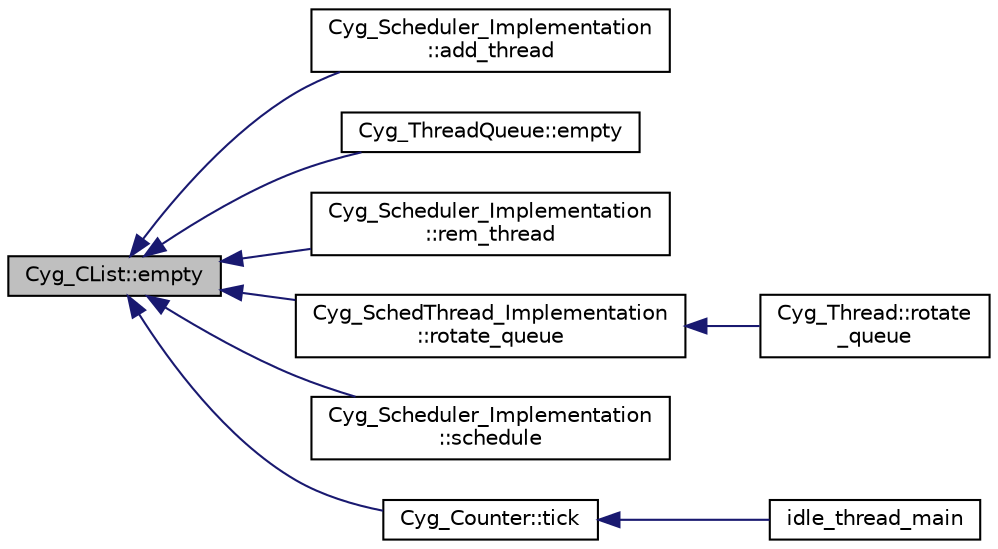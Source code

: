 digraph "Cyg_CList::empty"
{
  edge [fontname="Helvetica",fontsize="10",labelfontname="Helvetica",labelfontsize="10"];
  node [fontname="Helvetica",fontsize="10",shape=record];
  rankdir="LR";
  Node1 [label="Cyg_CList::empty",height=0.2,width=0.4,color="black", fillcolor="grey75", style="filled" fontcolor="black"];
  Node1 -> Node2 [dir="back",color="midnightblue",fontsize="10",style="solid",fontname="Helvetica"];
  Node2 [label="Cyg_Scheduler_Implementation\l::add_thread",height=0.2,width=0.4,color="black", fillcolor="white", style="filled",URL="$class_cyg___scheduler___implementation.html#ad6a05d4eeef2a3f196c57aaad0de70d1"];
  Node1 -> Node3 [dir="back",color="midnightblue",fontsize="10",style="solid",fontname="Helvetica"];
  Node3 [label="Cyg_ThreadQueue::empty",height=0.2,width=0.4,color="black", fillcolor="white", style="filled",URL="$class_cyg___thread_queue.html#a95eace699f624a9241e6a29ce50bdc71"];
  Node1 -> Node4 [dir="back",color="midnightblue",fontsize="10",style="solid",fontname="Helvetica"];
  Node4 [label="Cyg_Scheduler_Implementation\l::rem_thread",height=0.2,width=0.4,color="black", fillcolor="white", style="filled",URL="$class_cyg___scheduler___implementation.html#a4f18a0e7842447eeb2fd9a3b947bc8ff"];
  Node1 -> Node5 [dir="back",color="midnightblue",fontsize="10",style="solid",fontname="Helvetica"];
  Node5 [label="Cyg_SchedThread_Implementation\l::rotate_queue",height=0.2,width=0.4,color="black", fillcolor="white", style="filled",URL="$class_cyg___sched_thread___implementation.html#a160b834c819c62e37e005640d8bb59a3"];
  Node5 -> Node6 [dir="back",color="midnightblue",fontsize="10",style="solid",fontname="Helvetica"];
  Node6 [label="Cyg_Thread::rotate\l_queue",height=0.2,width=0.4,color="black", fillcolor="white", style="filled",URL="$class_cyg___thread.html#a096f76683fd0c5b0fdce639d84a421de"];
  Node1 -> Node7 [dir="back",color="midnightblue",fontsize="10",style="solid",fontname="Helvetica"];
  Node7 [label="Cyg_Scheduler_Implementation\l::schedule",height=0.2,width=0.4,color="black", fillcolor="white", style="filled",URL="$class_cyg___scheduler___implementation.html#a57c86e3c784018ba3f91d3c26a5d4c7f"];
  Node1 -> Node8 [dir="back",color="midnightblue",fontsize="10",style="solid",fontname="Helvetica"];
  Node8 [label="Cyg_Counter::tick",height=0.2,width=0.4,color="black", fillcolor="white", style="filled",URL="$class_cyg___counter.html#a94149bfbd4ec7069dc703c5a158b4f9f"];
  Node8 -> Node9 [dir="back",color="midnightblue",fontsize="10",style="solid",fontname="Helvetica"];
  Node9 [label="idle_thread_main",height=0.2,width=0.4,color="black", fillcolor="white", style="filled",URL="$thread_8cxx.html#ab41818e0f3d9ad7695412191d8d01f2d"];
}
